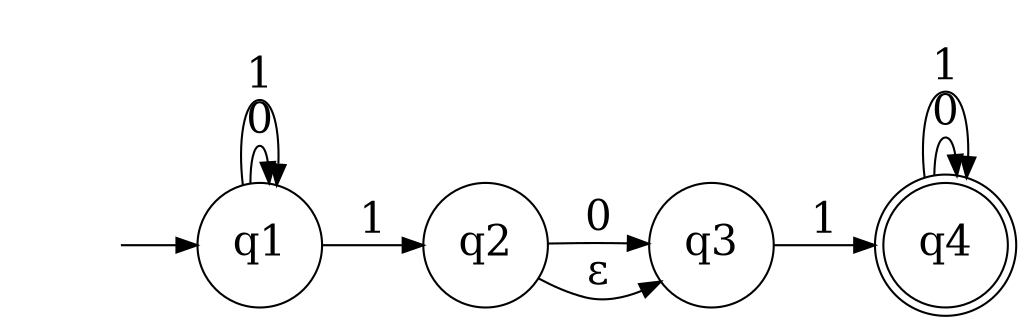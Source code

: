 digraph "models/COSO2" {
	graph [rankdir=LR]
	node [fontsize=20]
	edge [fontsize="20pt"]
	"" [label="" shape=plaintext]
	q4 [label=q4 shape=doublecircle]
	q2 [label=q2 shape=circle]
	q3 [label=q3 shape=circle]
	q1 [label=q1 shape=circle]
	"" -> q1 [label=""]
	q1 -> q1 [label=0]
	q1 -> q2 [label=1]
	q1 -> q1 [label=1]
	q2 -> q3 [label=0]
	q2 -> q3 [label="ε"]
	q3 -> q4 [label=1]
	q4 -> q4 [label=0]
	q4 -> q4 [label=1]
}
